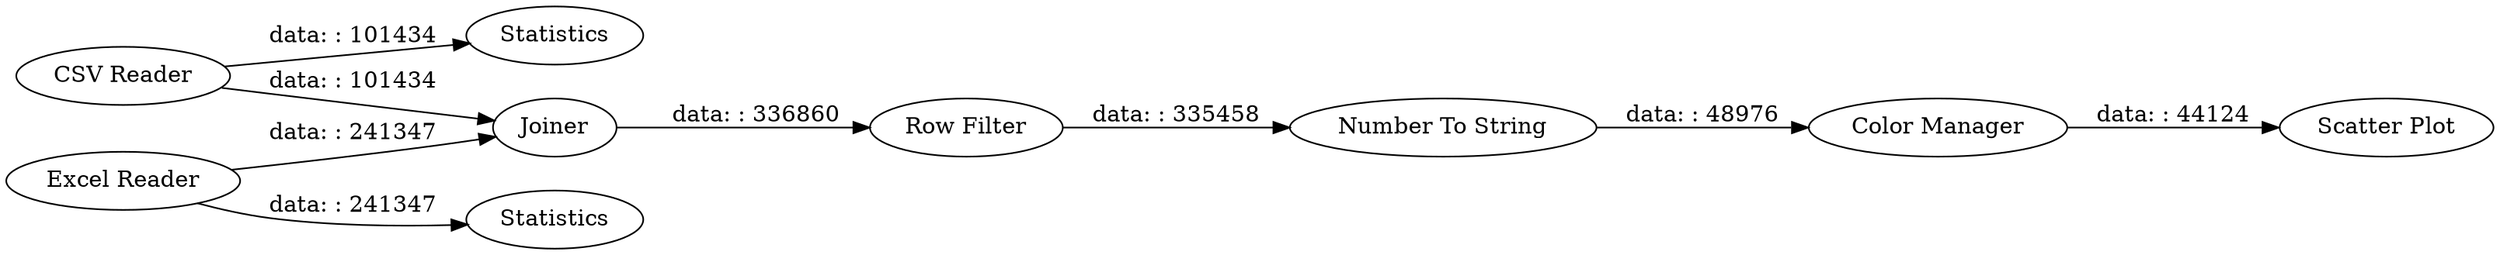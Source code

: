 digraph {
	"7332595086073248829_6" [label=Joiner]
	"7332595086073248829_8" [label="Number To String"]
	"7332595086073248829_3" [label="CSV Reader"]
	"7332595086073248829_5" [label=Statistics]
	"7332595086073248829_2" [label="Excel Reader"]
	"7332595086073248829_9" [label="Scatter Plot"]
	"7332595086073248829_7" [label="Row Filter"]
	"7332595086073248829_10" [label="Color Manager"]
	"7332595086073248829_4" [label=Statistics]
	"7332595086073248829_3" -> "7332595086073248829_6" [label="data: : 101434"]
	"7332595086073248829_6" -> "7332595086073248829_7" [label="data: : 336860"]
	"7332595086073248829_8" -> "7332595086073248829_10" [label="data: : 48976"]
	"7332595086073248829_2" -> "7332595086073248829_6" [label="data: : 241347"]
	"7332595086073248829_2" -> "7332595086073248829_4" [label="data: : 241347"]
	"7332595086073248829_3" -> "7332595086073248829_5" [label="data: : 101434"]
	"7332595086073248829_7" -> "7332595086073248829_8" [label="data: : 335458"]
	"7332595086073248829_10" -> "7332595086073248829_9" [label="data: : 44124"]
	rankdir=LR
}
